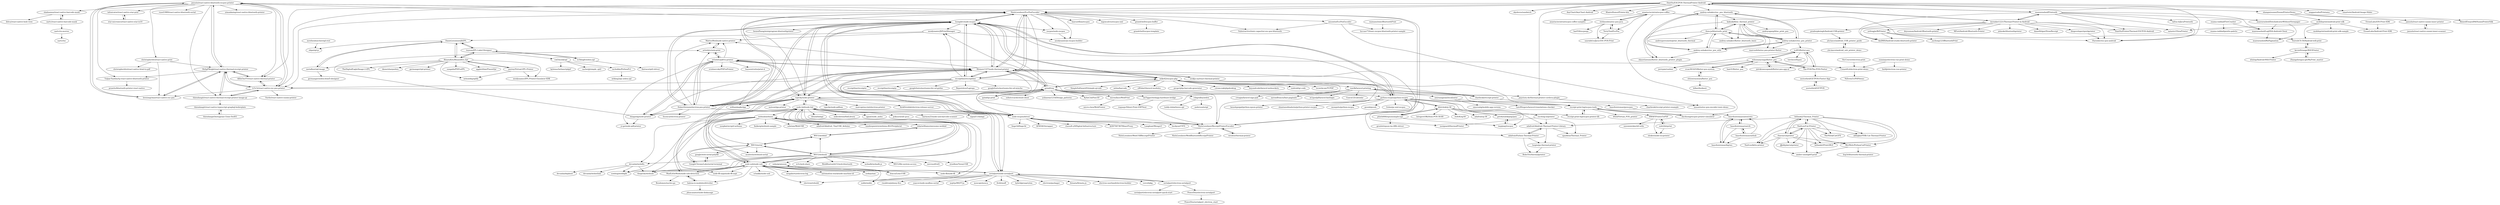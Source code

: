 digraph G {
"januslo/react-native-bluetooth-escpos-printer" -> "HeligPfleigh/react-native-thermal-receipt-printer"
"januslo/react-native-bluetooth-escpos-printer" -> "leesiongchan/react-native-esc-pos"
"januslo/react-native-bluetooth-escpos-printer" -> "tr3v3r/react-native-esc-pos-printer"
"januslo/react-native-bluetooth-escpos-printer" -> "rusel1989/react-native-bluetooth-serial" ["e"=1]
"januslo/react-native-bluetooth-escpos-printer" -> "Tulpar-Yazilim/tp-react-native-bluetooth-printer"
"januslo/react-native-bluetooth-escpos-printer" -> "thiendangit/react-native-thermal-receipt-printer-image-qr"
"januslo/react-native-bluetooth-escpos-printer" -> "yimankaing/react-native-bluetooth-printer"
"januslo/react-native-bluetooth-escpos-printer" -> "christopherdro/react-native-print"
"januslo/react-native-bluetooth-escpos-printer" -> "AllInOneYT/react-native-thermal-printer"
"januslo/react-native-bluetooth-escpos-printer" -> "NielsLeenheer/EscPosEncoder"
"januslo/react-native-bluetooth-escpos-printer" -> "infoxicator/react-native-star-prnt"
"januslo/react-native-bluetooth-escpos-printer" -> "shahnawaz/react-native-barcode-mask"
"kakzaki/blue_thermal_printer" -> "thon-ju/bluetooth_print"
"kakzaki/blue_thermal_printer" -> "andrey-ushakov/esc_pos_printer"
"kakzaki/blue_thermal_printer" -> "marcusfelix/esc-pos-printer-flutter"
"kakzaki/blue_thermal_printer" -> "andrey-ushakov/esc_pos_utils"
"kakzaki/blue_thermal_printer" -> "andriyoganp/blue_print_pos"
"kakzaki/blue_thermal_printer" -> "ekasetiawans/flutter_bluetooth_printer_plugin"
"kakzaki/blue_thermal_printer" -> "andrey-ushakov/flutter_bluetooth_basic"
"mike42/escpos-php" -> "lsongdev/node-escpos"
"mike42/escpos-php" -> "python-escpos/python-escpos"
"mike42/escpos-php" -> "receipt-print-hq/escpos-tools"
"mike42/escpos-php" -> "milon/barcode" ["e"=1]
"mike42/escpos-php" -> "rawilk/laravel-printing"
"mike42/escpos-php" -> "nWidart/laravel-modules" ["e"=1]
"mike42/escpos-php" -> "picqer/php-barcode-generator" ["e"=1]
"mike42/escpos-php" -> "qzind/tray"
"mike42/escpos-php" -> "charlieuki/receipt-printer"
"mike42/escpos-php" -> "cztomczak/phpdesktop" ["e"=1]
"mike42/escpos-php" -> "beyondcode/laravel-websockets" ["e"=1]
"mike42/escpos-php" -> "Klemen1337/node-thermal-printer"
"mike42/escpos-php" -> "endroid/qr-code" ["e"=1]
"mike42/escpos-php" -> "tecnickcom/TCPDF" ["e"=1]
"mike42/escpos-php" -> "SimpleSoftwareIO/simple-qrcode" ["e"=1]
"anastaciocintra/escpos-coffee" -> "anastaciocintra/escpos-coffee-samples"
"anastaciocintra/escpos-coffee" -> "stefanosbou/esc-pos-java"
"anastaciocintra/escpos-coffee" -> "TerryTsai/EscPos"
"anastaciocintra/escpos-coffee" -> "iYaroslav/esc-pos-android"
"anastaciocintra/escpos-coffee" -> "DantSu/ESCPOS-ThermalPrinter-Android"
"anastaciocintra/escpos-coffee" -> "dacduong/escpos-printer-simulator"
"HeligPfleigh/react-native-thermal-receipt-printer" -> "AllInOneYT/react-native-thermal-printer"
"HeligPfleigh/react-native-thermal-receipt-printer" -> "thiendangit/react-native-thermal-receipt-printer-image-qr"
"HeligPfleigh/react-native-thermal-receipt-printer" -> "tr3v3r/react-native-esc-pos-printer"
"HeligPfleigh/react-native-thermal-receipt-printer" -> "leesiongchan/react-native-esc-pos"
"HeligPfleigh/react-native-thermal-receipt-printer" -> "januslo/react-native-bluetooth-escpos-printer"
"HeligPfleigh/react-native-thermal-receipt-printer" -> "Tulpar-Yazilim/tp-react-native-bluetooth-printer"
"node-hid/node-hid" -> "node-usb/node-usb"
"node-hid/node-hid" -> "MadLittleMods/node-usb-detection"
"node-hid/node-hid" -> "harmon25/node-usb-barcode-scanner"
"node-hid/node-hid" -> "signal11/hidapi" ["e"=1]
"node-hid/node-hid" -> "libusb/hidapi" ["e"=1]
"node-hid/node-hid" -> "serialport/node-serialport"
"node-hid/node-hid" -> "tojocky/node-printer"
"node-hid/node-hid" -> "noble/noble" ["e"=1]
"node-hid/node-hid" -> "webusb/arduino"
"node-hid/node-hid" -> "mikeobrien/HidLibrary" ["e"=1]
"node-hid/node-hid" -> "robatwilliams/awesome-webhid"
"node-hid/node-hid" -> "agnat/node_mdns" ["e"=1]
"node-hid/node-hid" -> "pokusew/nfc-pcsc" ["e"=1]
"node-hid/node-hid" -> "node-ffi-napi/node-ffi-napi" ["e"=1]
"node-hid/node-hid" -> "node-ffi/node-ffi" ["e"=1]
"ConardLi/electron-print-demo" -> "NiZerin51/PHPdemo"
"google/web-serial-polyfill" -> "GoogleChromeLabs/serial-terminal"
"NielsLeenheer/EscPosEncoder" -> "NielsLeenheer/ReceiptPrinterEncoder"
"NielsLeenheer/EscPosEncoder" -> "lsongdev/node-escpos"
"NielsLeenheer/EscPosEncoder" -> "haavardlian/escpos"
"NielsLeenheer/EscPosEncoder" -> "Klemen1337/node-thermal-printer"
"NielsLeenheer/EscPosEncoder" -> "tr3v3r/react-native-esc-pos-printer"
"NielsLeenheer/EscPosEncoder" -> "node-escpos/driver"
"NielsLeenheer/EscPosEncoder" -> "grandchef/escpos-buffer"
"NielsLeenheer/EscPosEncoder" -> "neodynamic/js-escpos-builder"
"NielsLeenheer/EscPosEncoder" -> "ansontio/EscPosEncoder"
"NielsLeenheer/EscPosEncoder" -> "januslo/react-native-bluetooth-escpos-printer"
"NielsLeenheer/EscPosEncoder" -> "receiptline/receiptline"
"NielsLeenheer/EscPosEncoder" -> "Hubertformin/electron-pos-printer"
"NielsLeenheer/EscPosEncoder" -> "Substractive/ionic-capacitor-esc-pos-bluetooth"
"NielsLeenheer/EscPosEncoder" -> "escpos/node-escpos"
"NielsLeenheer/EscPosEncoder" -> "ingoncalves/escpos-xml"
"WICG/serial" -> "WICG/webhid"
"WICG/serial" -> "GoogleChromeLabs/serial-terminal"
"WICG/serial" -> "google/web-serial-polyfill"
"WICG/serial" -> "WICG/webusb"
"WICG/serial" -> "monteslu/webusb-serial"
"lemcu/LemcUSB" -> "xobs/grainuum"
"andrey-ushakov/esc_pos_printer" -> "andrey-ushakov/esc_pos_utils"
"andrey-ushakov/esc_pos_printer" -> "andrey-ushakov/esc_pos_bluetooth"
"andrey-ushakov/esc_pos_printer" -> "kakzaki/blue_thermal_printer"
"andrey-ushakov/esc_pos_printer" -> "thon-ju/bluetooth_print"
"andrey-ushakov/esc_pos_printer" -> "marcusfelix/esc-pos-printer-flutter"
"andrey-ushakov/esc_pos_printer" -> "tcd93/flutter-pos"
"neodynamic/JSPrintManager" -> "neodynamic/js-escpos-builder"
"neodynamic/JSPrintManager" -> "DanieLeeuwner/JSZPL"
"neodynamic/JSPrintManager" -> "MatteoMeil/node-native-printer"
"zub2/dotprint" -> "shokre/node-escprinter"
"zub2/dotprint" -> "RWAP/PrinterToPDF"
"w3blogfr/zebra-zpl" -> "teynon/ZPL-Label-Designer"
"w3blogfr/zebra-zpl" -> "fintrace/zpl2-driver"
"robatwilliams/awesome-webhid" -> "WICG/webhid"
"mazenrashed/Printooth" -> "DantSu/ESCPOS-ThermalPrinter-Android"
"mazenrashed/Printooth" -> "imrankst1221/Thermal-Printer-in-Android"
"mazenrashed/Printooth" -> "mazenrashed/LogDNA-Android-Client"
"mazenrashed/Printooth" -> "iYaroslav/esc-pos-android"
"mazenrashed/Printooth" -> "mazenrashed/DotsIndicatorWithoutViewpager"
"mazenrashed/Printooth" -> "lafras-h/JavaPrintooth"
"mazenrashed/Printooth" -> "DantSu/PrinterThermal-ESCPOS-Android"
"mazenrashed/Printooth" -> "AnilMH/Android-studio-bluetooth-printer"
"PowerDos/electron-serialport" -> "PowerDos/serialport_electron_start"
"artiebits/pdf-to-printer" -> "artiebits/unix-print"
"artiebits/pdf-to-printer" -> "thiagoelg/node-printer"
"artiebits/pdf-to-printer" -> "tojocky/node-printer"
"artiebits/pdf-to-printer" -> "MatteoMeil/node-native-printer"
"artiebits/pdf-to-printer" -> "yi-ge/node-pdf-printer"
"artiebits/pdf-to-printer" -> "svishnevsky/PDFtoPrinter" ["e"=1]
"artiebits/pdf-to-printer" -> "Hubertformin/electron-pos-printer"
"artiebits/pdf-to-printer" -> "Klemen1337/node-thermal-printer"
"artiebits/pdf-to-printer" -> "huysentruitw/print-it"
"artiebits/pdf-to-printer" -> "ConardLi/electron-print-demo"
"artiebits/pdf-to-printer" -> "williamkapke/ipp" ["e"=1]
"shahnawaz/react-native-barcode-mask" -> "nartc/react-native-barcode-mask"
"shahnawaz/react-native-barcode-mask" -> "ibitcy/react-native-hole-view" ["e"=1]
"imTigger/webapp-hardware-bridge" -> "roquegv/Silent-Print-ERPNext"
"mazenrashed/LogDNA-Android-Client" -> "mazenrashed/RxPagination"
"razmans/ionicBluetoothPrint" -> "luccasr73/ionic-escpos-bluetooth-printer-sample"
"WICG/webhid" -> "robatwilliams/awesome-webhid"
"WICG/webhid" -> "WICG/serial"
"OceanLabs/iOS-Print-SDK" -> "OceanLabs/Android-Print-SDK"
"infoxicator/react-native-star-prnt" -> "star-micronics/react-native-star-io10"
"leesiongchan/react-native-esc-pos" -> "HeligPfleigh/react-native-thermal-receipt-printer"
"leesiongchan/react-native-esc-pos" -> "januslo/react-native-bluetooth-escpos-printer"
"charlieuki/receipt-printer" -> "charlieuki/receipt-printer-example"
"charlieuki/receipt-printer" -> "rawilk/laravel-printing"
"DanieLeeuwner/JSZPL" -> "metafloor/zpl-image"
"DanieLeeuwner/JSZPL" -> "ebpa/zpl-js"
"DanieLeeuwner/JSZPL" -> "teynon/ZPL-Label-Designer"
"DanieLeeuwner/JSZPL" -> "BinaryKits/BinaryKits.Zpl"
"ansontio/EscPosEncoder" -> "ansontio/esc-pos-encoder-ionic-demo"
"ansontio/EscPosEncoder" -> "Substractive/ionic-capacitor-esc-pos-bluetooth"
"ansontio/EscPosEncoder" -> "luccasr73/ionic-escpos-bluetooth-printer-sample"
"nartc/rn-movies" -> "nartc/tnc"
"MatteoMeil/node-native-printer" -> "artiebits/unix-print"
"pradeepksingh/Android-USB-printer" -> "ylx-lance/android_USB_printer_guide"
"NicCraver/electron-print" -> "ConardLi/electron-print-demo"
"receiptline/receiptline" -> "receiptline/receiptio"
"receiptline/receiptline" -> "NielsLeenheer/ReceiptPrinterEncoder"
"receiptline/receiptline" -> "Klemen1337/node-thermal-printer"
"receiptline/receiptline" -> "node-escpos/driver"
"receiptline/receiptline" -> "NielsLeenheer/EscPosEncoder"
"receiptline/receiptline" -> "tr3v3r/react-native-esc-pos-printer"
"receiptline/receiptline" -> "receiptline/receiptjs"
"receiptline/receiptline" -> "lsongdev/node-escpos"
"receiptline/receiptline" -> "googlefonts/morisawa-biz-ud-gothic" ["e"=1]
"receiptline/receiptline" -> "Reputeless/Laptops" ["e"=1]
"receiptline/receiptline" -> "googlefonts/morisawa-biz-ud-mincho" ["e"=1]
"receiptline/receiptline" -> "neodynamic/JSPrintManager"
"qzind/qz-print" -> "qzind/tray"
"Hubertformin/electron-pos-printer" -> "Klemen1337/node-thermal-printer"
"Hubertformin/electron-pos-printer" -> "fssonca/electron-printer"
"Hubertformin/electron-pos-printer" -> "lsongdev/node-escpos"
"Hubertformin/electron-pos-printer" -> "artiebits/pdf-to-printer"
"Hubertformin/electron-pos-printer" -> "MatteoMeil/node-native-printer"
"Hubertformin/electron-pos-printer" -> "tojocky/node-printer"
"Hubertformin/electron-pos-printer" -> "node-escpos/driver"
"Hubertformin/electron-pos-printer" -> "thiagoelg/node-printer"
"Hubertformin/electron-pos-printer" -> "artiebits/unix-print"
"Hubertformin/electron-pos-printer" -> "NielsLeenheer/EscPosEncoder"
"andrey-ushakov/esc_pos_utils" -> "andrey-ushakov/esc_pos_printer"
"andrey-ushakov/esc_pos_utils" -> "andrey-ushakov/esc_pos_bluetooth"
"andrey-ushakov/esc_pos_utils" -> "thon-ju/bluetooth_print"
"andrey-ushakov/esc_pos_utils" -> "ekasetiawans/flutter_bluetooth_printer_plugin"
"DantSu/ESCPOS-ThermalPrinter-Android" -> "mazenrashed/Printooth"
"DantSu/ESCPOS-ThermalPrinter-Android" -> "anastaciocintra/escpos-coffee"
"DantSu/ESCPOS-ThermalPrinter-Android" -> "imrankst1221/Thermal-Printer-in-Android"
"DantSu/ESCPOS-ThermalPrinter-Android" -> "iYaroslav/esc-pos-android"
"DantSu/ESCPOS-ThermalPrinter-Android" -> "AllInOneYT/react-native-thermal-printer"
"DantSu/ESCPOS-ThermalPrinter-Android" -> "paystory-de/thermal-printer-cordova-plugin"
"DantSu/ESCPOS-ThermalPrinter-Android" -> "anggastudio/Printama" ["e"=1]
"DantSu/ESCPOS-ThermalPrinter-Android" -> "shangmisunmi/SunmiPrinterDemo"
"DantSu/ESCPOS-ThermalPrinter-Android" -> "andrey-ushakov/esc_pos_bluetooth"
"DantSu/ESCPOS-ThermalPrinter-Android" -> "tr3v3r/react-native-esc-pos-printer"
"DantSu/ESCPOS-ThermalPrinter-Android" -> "NielsLeenheer/EscPosEncoder"
"DantSu/ESCPOS-ThermalPrinter-Android" -> "smarteist/Android-Image-Slider" ["e"=1]
"DantSu/ESCPOS-ThermalPrinter-Android" -> "skydoves/sandwich" ["e"=1]
"DantSu/ESCPOS-ThermalPrinter-Android" -> "AnyChart/AnyChart-Android" ["e"=1]
"DantSu/ESCPOS-ThermalPrinter-Android" -> "KhairoHumsi/Printer-ktx"
"thiagoelg/node-printer" -> "artiebits/unix-print"
"thiagoelg/node-printer" -> "artiebits/pdf-to-printer"
"thiagoelg/node-printer" -> "yi-ge/node-pdf-printer"
"bitbank2/Thermal_Printer" -> "NaitLee/Cat-Printer"
"bitbank2/Thermal_Printer" -> "bitbank2/Print2BLE"
"bitbank2/Thermal_Printer" -> "TheNitek/CatGFX"
"bitbank2/Thermal_Printer" -> "rbaron/catprinter"
"bitbank2/Thermal_Printer" -> "WerWolv/PythonCatPrinter"
"bitbank2/Thermal_Printer" -> "abhigkar/YHK-Cat-Thermal-Printer"
"bitbank2/Thermal_Printer" -> "NaitLee/kitty-printer"
"bitbank2/Thermal_Printer" -> "adafruit/Adafruit-Thermal-Printer-Library"
"klirichek/zj-58" -> "plinth666/epsonsimplecups"
"klirichek/zj-58" -> "adafruit/zj-58"
"klirichek/zj-58" -> "IntegersOfK/Hoin-POS-58-80"
"klirichek/zj-58" -> "python-escpos/python-escpos"
"klirichek/zj-58" -> "exciting-io/printer"
"klirichek/zj-58" -> "Zn4rK/xp58"
"klirichek/zj-58" -> "adafruit/Adafruit-Thermal-Printer-Library"
"klirichek/zj-58" -> "petrkutalek/png2pos"
"cod3monk/zpl" -> "kylemacfarlane/zplgrf"
"cod3monk/zpl" -> "mchobby/PythonPcl"
"cod3monk/zpl" -> "sacherjj/simple_zpl2"
"nartc/react-native-barcode-mask" -> "shahnawaz/react-native-barcode-mask"
"nartc/react-native-barcode-mask" -> "nartc/rn-movies"
"adafruit/Adafruit-Thermal-Printer-Library" -> "adafruit/Python-Thermal-Printer"
"adafruit/Adafruit-Thermal-Printer-Library" -> "luopio/py-thermal-printer"
"adafruit/Adafruit-Thermal-Printer-Library" -> "sparkfun/Thermal_Printer"
"andrey-ushakov/esc_pos_bluetooth" -> "andrey-ushakov/esc_pos_printer"
"andrey-ushakov/esc_pos_bluetooth" -> "andrey-ushakov/esc_pos_utils"
"andrey-ushakov/esc_pos_bluetooth" -> "thon-ju/bluetooth_print"
"andrey-ushakov/esc_pos_bluetooth" -> "kakzaki/blue_thermal_printer"
"rawilk/laravel-printing" -> "creagia/laravel-sign-pad" ["e"=1]
"rawilk/laravel-printing" -> "charlieuki/receipt-printer"
"rawilk/laravel-printing" -> "aarondfrancis/fast-paginate" ["e"=1]
"rawilk/laravel-printing" -> "amiranagram/localizator"
"rawilk/laravel-printing" -> "m1guelpf/laravel-fastlogin" ["e"=1]
"rawilk/laravel-printing" -> "GuavaCZ/calendar" ["e"=1]
"metafloor/zpl-image" -> "germanger/zebra-html5-designer"
"metafloor/zpl-image" -> "DanieLeeuwner/JSZPL"
"mrothenbuecher/zpl-rest" -> "ebpa/zpl-js"
"GoogleChromeLabs/serial-terminal" -> "google/web-serial-polyfill"
"GoogleChromeLabs/serial-terminal" -> "WICG/serial"
"thon-ju/bluetooth_print" -> "kakzaki/blue_thermal_printer"
"thon-ju/bluetooth_print" -> "andrey-ushakov/esc_pos_bluetooth"
"thon-ju/bluetooth_print" -> "andrey-ushakov/esc_pos_utils"
"thon-ju/bluetooth_print" -> "ekasetiawans/flutter_bluetooth_printer_plugin"
"thon-ju/bluetooth_print" -> "andrey-ushakov/flutter_bluetooth_basic"
"thon-ju/bluetooth_print" -> "andrey-ushakov/esc_pos_printer"
"thon-ju/bluetooth_print" -> "andresperezmelo/print_bluetooth_thermal"
"sunniejs/electron-vue-print-demo" -> "Imfdj/electron-vue-printer"
"sunniejs/electron-vue-print-demo" -> "ConardLi/electron-print-demo"
"petrkutalek/png2pos" -> "twg/png2escpos"
"mazenrashed/DotsIndicatorWithoutViewpager" -> "mazenrashed/LogDNA-Android-Client"
"mazenrashed/DotsIndicatorWithoutViewpager" -> "mazenrashed/RxPagination"
"grandchef/escpos-buffer" -> "grandchef/escpos-template"
"twg/png2escpos" -> "petrkutalek/png2pos"
"thiendangit/Instagram-Clone-Swift5" -> "thiendangit/react-native-typescript-graphql-boilerplate"
"Zhangzhenguo-git/MyPrint_master" -> "kevinStrange/WiFiPrinter"
"WICG/webusb" -> "webusb/arduino"
"WICG/webusb" -> "WICG/serial"
"WICG/webusb" -> "thegecko/webusb"
"WICG/webusb" -> "devanlai/webdfu"
"WICG/webusb" -> "WebBluetoothCG/web-bluetooth" ["e"=1]
"WICG/webusb" -> "WICG/webhid"
"WICG/webusb" -> "sowbug/weblight"
"WICG/webusb" -> "webadb/webadb.js" ["e"=1]
"WICG/webusb" -> "node-usb/node-usb"
"WICG/webusb" -> "WICG/file-system-access" ["e"=1]
"WICG/webusb" -> "xobs/grainuum"
"WICG/webusb" -> "microsoft/uf2" ["e"=1]
"WICG/webusb" -> "xtoolbox/TeenyUSB" ["e"=1]
"WICG/webusb" -> "w3c/web-share" ["e"=1]
"WICG/webusb" -> "node-hid/node-hid"
"Klemen1337/node-thermal-printer" -> "lsongdev/node-escpos"
"Klemen1337/node-thermal-printer" -> "Hubertformin/electron-pos-printer"
"Klemen1337/node-thermal-printer" -> "tojocky/node-printer"
"Klemen1337/node-thermal-printer" -> "thiagoelg/node-printer"
"Klemen1337/node-thermal-printer" -> "NielsLeenheer/EscPosEncoder"
"Klemen1337/node-thermal-printer" -> "node-escpos/driver"
"Klemen1337/node-thermal-printer" -> "receiptline/receiptline"
"Klemen1337/node-thermal-printer" -> "artiebits/pdf-to-printer"
"Klemen1337/node-thermal-printer" -> "NielsLeenheer/ReceiptPrinterEncoder"
"Klemen1337/node-thermal-printer" -> "seokju-na/react-thermal-printer"
"Klemen1337/node-thermal-printer" -> "mike42/escpos-php"
"Klemen1337/node-thermal-printer" -> "MatteoMeil/node-native-printer"
"Klemen1337/node-thermal-printer" -> "williamkapke/ipp" ["e"=1]
"Klemen1337/node-thermal-printer" -> "qzind/tray"
"Klemen1337/node-thermal-printer" -> "xseignard/thermalPrinter"
"evan361425/flutter-pos-system" -> "wilsonanyonga/flutter_pos"
"evan361425/flutter-pos-system" -> "elrizwiraswara/flutter_pos"
"AllInOneYT/react-native-thermal-printer" -> "HeligPfleigh/react-native-thermal-receipt-printer"
"AllInOneYT/react-native-thermal-printer" -> "tr3v3r/react-native-esc-pos-printer"
"rbaron/catprinter" -> "NaitLee/Cat-Printer"
"rbaron/catprinter" -> "bitbank2/Thermal_Printer"
"rbaron/catprinter" -> "JJJollyjim/catprinter"
"rbaron/catprinter" -> "WerWolv/PythonCatPrinter"
"rbaron/catprinter" -> "bitbank2/Print2BLE"
"rbaron/catprinter" -> "amber-sixel/gb01print"
"rbaron/catprinter" -> "NaitLee/kitty-printer"
"tr3v3r/react-native-esc-pos-printer" -> "HeligPfleigh/react-native-thermal-receipt-printer"
"tr3v3r/react-native-esc-pos-printer" -> "thiendangit/react-native-thermal-receipt-printer-image-qr"
"tr3v3r/react-native-esc-pos-printer" -> "januslo/react-native-bluetooth-escpos-printer"
"tr3v3r/react-native-esc-pos-printer" -> "AllInOneYT/react-native-thermal-printer"
"tr3v3r/react-native-esc-pos-printer" -> "leesiongchan/react-native-esc-pos"
"tr3v3r/react-native-esc-pos-printer" -> "paystory-de/thermal-printer-cordova-plugin"
"tr3v3r/react-native-esc-pos-printer" -> "Surile/react-native-sunmi-printer"
"tcd93/flutter-pos" -> "wilsonanyonga/flutter_pos"
"tcd93/flutter-pos" -> "The-POS/The-POS-Flutter"
"tcd93/flutter-pos" -> "julvikramsupandi/flutter-pos-app-ui"
"tcd93/flutter-pos" -> "jerrypm/cashier"
"tcd93/flutter-pos" -> "torchice/Dypos"
"python-escpos/python-escpos" -> "receipt-print-hq/escpos-printer-db"
"python-escpos/python-escpos" -> "mike42/escpos-php"
"python-escpos/python-escpos" -> "lsongdev/node-escpos"
"python-escpos/python-escpos" -> "klirichek/zj-58"
"python-escpos/python-escpos" -> "receipt-print-hq/escpos-tools"
"python-escpos/python-escpos" -> "benoitguigal/python-epson-printer"
"python-escpos/python-escpos" -> "base4sistemas/pyescpos"
"python-escpos/python-escpos" -> "shantanubhadoria/python-printer-escpos"
"python-escpos/python-escpos" -> "plinth666/epsonsimplecups"
"python-escpos/python-escpos" -> "mosquito/python-escpos"
"python-escpos/python-escpos" -> "adafruit/Python-Thermal-Printer"
"python-escpos/python-escpos" -> "Klemen1337/node-thermal-printer"
"python-escpos/python-escpos" -> "twg/png2escpos"
"python-escpos/python-escpos" -> "pyusb/pyusb" ["e"=1]
"python-escpos/python-escpos" -> "fvdsn/py-xml-escpos"
"exciting-io/printer" -> "sparkfun/Thermal_Printer"
"exciting-io/printer" -> "adafruit/Adafruit-Thermal-Printer-Library"
"exciting-io/printer" -> "xseignard/thermalPrinter"
"star-micronics/react-native-star-io10" -> "infoxicator/react-native-star-prnt"
"porrey/Virtual-ZPL-Printer" -> "BinaryKits/BinaryKits.Zpl"
"porrey/Virtual-ZPL-Printer" -> "nelsontkq/zplify"
"porrey/Virtual-ZPL-Printer" -> "neodynamic/ZPL-Printer-Emulator-SDK"
"yefengjie/BtPrinter" -> "AnilMH/Android-studio-bluetooth-printer"
"yefengjie/BtPrinter" -> "yuchong123/BluetoothPrint"
"yefengjie/BtPrinter" -> "SureshCS-50/Android-wifi-print"
"robgridley/zebra" -> "andersonls/zpl"
"robgridley/zebra" -> "teddy-dubal/weez-zpl"
"micwallace/WebPrint" -> "micro-chen/WebPrinter"
"thiendangit/react-native-typescript-graphql-boilerplate" -> "thiendangit/Instagram-Clone-Swift5"
"plinth666/epsonsimplecups" -> "groolot/epson-tm-t88v-driver"
"plinth666/epsonsimplecups" -> "klirichek/zj-58"
"plinth666/epsonsimplecups" -> "twg/png2escpos"
"Tulpar-Yazilim/tp-react-native-bluetooth-printer" -> "prawito/bluetooth-printer-react-native"
"NielsLeenheer/ReceiptPrinterEncoder" -> "NielsLeenheer/EscPosEncoder"
"NielsLeenheer/ReceiptPrinterEncoder" -> "NielsLeenheer/WebUSBReceiptPrinter"
"NielsLeenheer/ReceiptPrinterEncoder" -> "NielsLeenheer/WebBluetoothReceiptPrinter"
"NielsLeenheer/ReceiptPrinterEncoder" -> "wesbos/thermal-printer"
"NielsLeenheer/ReceiptPrinterEncoder" -> "node-escpos/driver"
"amiranagram/localizator" -> "omersalaj/mobile-app-version" ["e"=1]
"amiranagram/localizator" -> "LarsWiegers/laravel-translations-checker" ["e"=1]
"base4sistemas/pyescpos" -> "base4sistemas/satextrato"
"balena-io-modules/drivelist" -> "MadLittleMods/node-usb-detection"
"balena-io-modules/drivelist" -> "jduncanator/node-diskusage"
"mchobby/PythonPcl" -> "mtking2/py-zebra-zpl"
"SureshCS-50/Android-wifi-print" -> "kevinStrange/WiFiPrinter"
"base4sistemas/satcfe" -> "base4sistemas/satextrato"
"base4sistemas/satcfe" -> "base4sistemas/sathub"
"base4sistemas/satcfe" -> "base4sistemas/ibptws"
"paystory-de/thermal-printer-cordova-plugin" -> "ansontio/esc-pos-encoder-ionic-demo"
"WerWolv/PythonCatPrinter" -> "amber-sixel/gb01print"
"WerWolv/PythonCatPrinter" -> "lisp3r/bluetooth-thermal-printer"
"base4sistemas/satextrato" -> "base4sistemas/ibptws"
"base4sistemas/satextrato" -> "base4sistemas/satcfe"
"base4sistemas/sathub" -> "base4sistemas/satextrato"
"base4sistemas/sathub" -> "base4sistemas/satcfe"
"base4sistemas/sathub" -> "base4sistemas/ibptws"
"teynon/ZPL-Label-Designer" -> "DanieLeeuwner/JSZPL"
"teynon/ZPL-Label-Designer" -> "w3blogfr/zebra-zpl"
"teynon/ZPL-Label-Designer" -> "BinaryKits/BinaryKits.Zpl"
"teynon/ZPL-Label-Designer" -> "cod3monk/zpl"
"tojocky/node-printer" -> "lsongdev/node-escpos"
"tojocky/node-printer" -> "Klemen1337/node-thermal-printer"
"tojocky/node-printer" -> "artiebits/pdf-to-printer"
"tojocky/node-printer" -> "watson/ipp-printer" ["e"=1]
"tojocky/node-printer" -> "williamkapke/ipp" ["e"=1]
"tojocky/node-printer" -> "thiagoelg/node-printer"
"tojocky/node-printer" -> "Hubertformin/electron-pos-printer"
"tojocky/node-printer" -> "tojocky/node-pdfium"
"tojocky/node-printer" -> "qzind/tray"
"tojocky/node-printer" -> "node-hid/node-hid"
"tojocky/node-printer" -> "marcopiraccini/electron-printer"
"tojocky/node-printer" -> "serialport/node-serialport"
"tojocky/node-printer" -> "node-usb/node-usb"
"tojocky/node-printer" -> "ArekSredzki/electron-release-server" ["e"=1]
"tojocky/node-printer" -> "NielsLeenheer/EscPosEncoder"
"lsongdev/node-escpos" -> "Klemen1337/node-thermal-printer"
"lsongdev/node-escpos" -> "tojocky/node-printer"
"lsongdev/node-escpos" -> "NielsLeenheer/EscPosEncoder"
"lsongdev/node-escpos" -> "Hubertformin/electron-pos-printer"
"lsongdev/node-escpos" -> "node-escpos/driver"
"lsongdev/node-escpos" -> "mike42/escpos-php"
"lsongdev/node-escpos" -> "python-escpos/python-escpos"
"lsongdev/node-escpos" -> "benioZhang/miniprogram-bluetoothprinter" ["e"=1]
"lsongdev/node-escpos" -> "node-usb/node-usb"
"lsongdev/node-escpos" -> "NielsLeenheer/ReceiptPrinterEncoder"
"lsongdev/node-escpos" -> "escpos/node-escpos"
"lsongdev/node-escpos" -> "januslo/react-native-bluetooth-escpos-printer"
"lsongdev/node-escpos" -> "receiptline/receiptline"
"lsongdev/node-escpos" -> "serialport/node-serialport"
"lsongdev/node-escpos" -> "neodynamic/JSPrintManager"
"thiendangit/react-native-thermal-receipt-printer-image-qr" -> "thiendangit/react-native-typescript-graphql-boilerplate"
"thiendangit/react-native-thermal-receipt-printer-image-qr" -> "HeligPfleigh/react-native-thermal-receipt-printer"
"thiendangit/react-native-thermal-receipt-printer-image-qr" -> "tr3v3r/react-native-esc-pos-printer"
"NaitLee/Cat-Printer" -> "rbaron/catprinter"
"NaitLee/Cat-Printer" -> "bitbank2/Thermal_Printer"
"NaitLee/Cat-Printer" -> "NaitLee/kitty-printer"
"NaitLee/Cat-Printer" -> "bitbank2/Print2BLE"
"NaitLee/Cat-Printer" -> "JJJollyjim/catprinter"
"NaitLee/Cat-Printer" -> "WerWolv/PythonCatPrinter"
"NaitLee/Cat-Printer" -> "abhigkar/YHK-Cat-Thermal-Printer"
"NaitLee/Cat-Printer" -> "TheNitek/CatGFX"
"NaitLee/Cat-Printer" -> "amber-sixel/gb01print"
"The-POS/The-POS-Flutter" -> "wilsonanyonga/flutter_pos"
"The-POS/The-POS-Flutter" -> "tcd93/flutter-pos"
"The-POS/The-POS-Flutter" -> "nestorbird/GETPOS-Flutter-App"
"christopherdro/react-native-print" -> "christopherdro/react-native-html-to-pdf" ["e"=1]
"christopherdro/react-native-print" -> "HeligPfleigh/react-native-thermal-receipt-printer"
"christopherdro/react-native-print" -> "leesiongchan/react-native-esc-pos"
"node-usb/node-usb" -> "MadLittleMods/node-usb-detection"
"node-usb/node-usb" -> "node-hid/node-hid"
"node-usb/node-usb" -> "serialport/node-serialport"
"node-usb/node-usb" -> "balena-io-modules/drivelist"
"node-usb/node-usb" -> "lsongdev/node-escpos"
"node-usb/node-usb" -> "noble/noble" ["e"=1]
"node-usb/node-usb" -> "thegecko/webusb"
"node-usb/node-usb" -> "schakko/node-usb"
"node-usb/node-usb" -> "tojocky/node-printer"
"node-usb/node-usb" -> "node-ffi-napi/node-ffi-napi" ["e"=1]
"node-usb/node-usb" -> "megahertz/electron-log" ["e"=1]
"node-usb/node-usb" -> "automation-stack/node-machine-id" ["e"=1]
"node-usb/node-usb" -> "electron/rebuild" ["e"=1]
"node-usb/node-usb" -> "node-ffi/node-ffi" ["e"=1]
"node-usb/node-usb" -> "nodejs/nan" ["e"=1]
"artiebits/unix-print" -> "artiebits/pdf-to-printer"
"artiebits/unix-print" -> "MatteoMeil/node-native-printer"
"base4sistemas/ibptws" -> "base4sistemas/satextrato"
"wilsonanyonga/flutter_pos" -> "The-POS/The-POS-Flutter"
"wilsonanyonga/flutter_pos" -> "tcd93/flutter-pos"
"wilsonanyonga/flutter_pos" -> "julvikramsupandi/flutter-pos-app-ui"
"wilsonanyonga/flutter_pos" -> "evan361425/flutter-pos-system"
"wilsonanyonga/flutter_pos" -> "bazl-E/flutter_pos"
"wilsonanyonga/flutter_pos" -> "jerrypm/cashier"
"TerryTsai/EscPos" -> "saurabh1e/Java-ESC-POS-Print"
"TerryTsai/EscPos" -> "stefanosbou/esc-pos-java"
"luopio/py-thermal-printer" -> "BoboTiG/thermalprinter"
"node-escpos/driver" -> "lsongdev/node-escpos"
"node-escpos/driver" -> "Langboat/Mengzi3" ["e"=1]
"node-escpos/driver" -> "NielsLeenheer/ReceiptPrinterEncoder"
"node-escpos/driver" -> "buckyos/CYFS" ["e"=1]
"node-escpos/driver" -> "Klemen1337/node-thermal-printer"
"node-escpos/driver" -> "lingo3d/lingo3d" ["e"=1]
"node-escpos/driver" -> "AFKDAO/wrapper" ["e"=1]
"node-escpos/driver" -> "risesoft-y9/Digital-Infrastructure" ["e"=1]
"node-escpos/driver" -> "kt007007/KTMinerProxy" ["e"=1]
"osama-raddad/FireCrasher" -> "mazenrashed/LogDNA-Android-Client"
"osama-raddad/FireCrasher" -> "osama-raddad/gentle-palette"
"webusb/arduino" -> "WICG/webusb"
"webusb/arduino" -> "sowbug/weblight"
"webusb/arduino" -> "thegecko/webusb"
"webusb/arduino" -> "adafruit/Adafruit_TinyUSB_Arduino" ["e"=1]
"webusb/arduino" -> "devanlai/webdfu"
"webusb/arduino" -> "monteslu/webusb-serial"
"webusb/arduino" -> "sandeepmistry/arduino-BLEPeripheral" ["e"=1]
"webusb/arduino" -> "noopkat/avrgirl-arduino" ["e"=1]
"webusb/arduino" -> "WICG/serial"
"webusb/arduino" -> "finikorg/webusb-sample"
"webusb/arduino" -> "edwinm/WebUSB"
"webusb/arduino" -> "robatwilliams/awesome-webhid"
"qzind/tray" -> "qzind/qz-print"
"qzind/tray" -> "micwallace/WebPrint"
"qzind/tray" -> "tojocky/node-printer"
"qzind/tray" -> "mike42/escpos-php"
"qzind/tray" -> "neodynamic/JSPrintManager"
"qzind/tray" -> "lsongdev/node-escpos"
"qzind/tray" -> "Klemen1337/node-thermal-printer"
"qzind/tray" -> "robgridley/zebra"
"qzind/tray" -> "sohutv/cachecloud-client" ["e"=1]
"qzind/tray" -> "receipt-print-hq/escpos-tools"
"qzind/tray" -> "yuhaoran1214/Design_patterns" ["e"=1]
"qzind/tray" -> "KylinC/mPose3D" ["e"=1]
"qzind/tray" -> "python-escpos/python-escpos"
"qzind/tray" -> "Hubertformin/electron-pos-printer"
"qzind/tray" -> "imTigger/webapp-hardware-bridge"
"seokju-na/react-thermal-printer" -> "NielsLeenheer/ReceiptPrinterEncoder"
"seokju-na/react-thermal-printer" -> "Klemen1337/node-thermal-printer"
"mobileprint/android-print-sdk" -> "mobileprint/android-print-sdk-sample"
"mobileprint/android-print-sdk" -> "OceanLabs/Android-Print-SDK"
"mobileprint/android-print-sdk" -> "SureshCS-50/Android-wifi-print"
"mobileprint/android-print-sdk" -> "natario1/ViewPrinter"
"julvikramsupandi/flutter-pos-app-ui" -> "wilsonanyonga/flutter_pos"
"devanlai/webdfu" -> "devanlai/dapboot" ["e"=1]
"devanlai/webdfu" -> "sowbug/weblight"
"devanlai/webdfu" -> "devanlai/webstlink"
"devanlai/webdfu" -> "thegecko/webusb"
"receipt-print-hq/escpos-printer-db" -> "receipt-print-hq/escpos-tools"
"stefanosbou/esc-pos-java" -> "TerryTsai/EscPos"
"stefanosbou/esc-pos-java" -> "saurabh1e/Java-ESC-POS-Print"
"stefanosbou/esc-pos-java" -> "anastaciocintra/escpos-coffee"
"stefanosbou/esc-pos-java" -> "harf18/escpospi"
"nestorbird/GETPOS" -> "nestorbird/GETPOS-Flutter-App"
"nestorbird/GETPOS-Flutter-App" -> "nestorbird/GETPOS"
"xobs/grainuum" -> "lemcu/LemcUSB"
"serialport/electron-serialport" -> "PowerDos/electron-serialport"
"serialport/electron-serialport" -> "serialport/node-serialport"
"serialport/electron-serialport" -> "serialport/electron-serialport-quick-start"
"adafruit/Python-Thermal-Printer" -> "adafruit/Adafruit-Thermal-Printer-Library"
"adafruit/Python-Thermal-Printer" -> "luopio/py-thermal-printer"
"adafruit/Python-Thermal-Printer" -> "BoboTiG/thermalprinter"
"escpos/node-escpos" -> "neodynamic/js-escpos-builder"
"diegoveloper/quickprinter" -> "iYaroslav/esc-pos-android"
"BinaryKits/BinaryKits.Zpl" -> "porrey/Virtual-ZPL-Printer"
"BinaryKits/BinaryKits.Zpl" -> "TheDigitalEagle/Image-2-ZPL"
"BinaryKits/BinaryKits.Zpl" -> "rkone/sharpzebra"
"BinaryKits/BinaryKits.Zpl" -> "DanieLeeuwner/JSZPL"
"BinaryKits/BinaryKits.Zpl" -> "neodynamic/ZPL-Printer-Emulator-SDK"
"BinaryKits/BinaryKits.Zpl" -> "teynon/ZPL-Label-Designer"
"BinaryKits/BinaryKits.Zpl" -> "germanger/zpl-printer"
"BinaryKits/BinaryKits.Zpl" -> "sungaila/PDFtoZPL"
"BinaryKits/BinaryKits.Zpl" -> "agglerithm/FluentZpl"
"BinaryKits/BinaryKits.Zpl" -> "metafloor/zpl-image"
"BinaryKits/BinaryKits.Zpl" -> "nelsontkq/zplify"
"serialport/node-serialport" -> "node-usb/node-usb"
"serialport/node-serialport" -> "rwaldron/johnny-five" ["e"=1]
"serialport/node-serialport" -> "serialport/electron-serialport"
"serialport/node-serialport" -> "noble/noble" ["e"=1]
"serialport/node-serialport" -> "yaacov/node-modbus-serial" ["e"=1]
"serialport/node-serialport" -> "mqttjs/MQTT.js" ["e"=1]
"serialport/node-serialport" -> "moscajs/mosca" ["e"=1]
"serialport/node-serialport" -> "fivdi/onoff" ["e"=1]
"serialport/node-serialport" -> "hybridgroup/cylon" ["e"=1]
"serialport/node-serialport" -> "node-hid/node-hid"
"serialport/node-serialport" -> "electron/packager" ["e"=1]
"serialport/node-serialport" -> "firmata/firmata.js" ["e"=1]
"serialport/node-serialport" -> "electron-userland/electron-builder" ["e"=1]
"serialport/node-serialport" -> "electron/rebuild" ["e"=1]
"serialport/node-serialport" -> "vercel/pkg" ["e"=1]
"elrizwiraswara/flutter_pos" -> "hifiaz/duekasir"
"elrizwiraswara/flutter_pos" -> "evan361425/flutter-pos-system"
"imrankst1221/Thermal-Printer-in-Android" -> "mazenrashed/Printooth"
"imrankst1221/Thermal-Printer-in-Android" -> "AnilMH/Android-studio-bluetooth-printer"
"imrankst1221/Thermal-Printer-in-Android" -> "iYaroslav/esc-pos-android"
"imrankst1221/Thermal-Printer-in-Android" -> "deysuman/Android-Bluetooth-printer"
"imrankst1221/Thermal-Printer-in-Android" -> "MFori/Android-Bluetooth-Printer"
"imrankst1221/Thermal-Printer-in-Android" -> "natario1/ViewPrinter"
"imrankst1221/Thermal-Printer-in-Android" -> "diegoveloper/quickprinter"
"imrankst1221/Thermal-Printer-in-Android" -> "DantSu/ESCPOS-ThermalPrinter-Android"
"imrankst1221/Thermal-Printer-in-Android" -> "yefengjie/BtPrinter"
"imrankst1221/Thermal-Printer-in-Android" -> "johnoke/bluetoothprinter"
"imrankst1221/Thermal-Printer-in-Android" -> "DantSu/PrinterThermal-ESCPOS-Android"
"imrankst1221/Thermal-Printer-in-Android" -> "danielfelgar/DrawReceipt"
"imrankst1221/Thermal-Printer-in-Android" -> "pradeepksingh/Android-USB-printer"
"kevinStrange/WiFiPrinter" -> "Zhangzhenguo-git/MyPrint_master"
"kevinStrange/WiFiPrinter" -> "SureshCS-50/Android-wifi-print"
"kevinStrange/WiFiPrinter" -> "wbzlop/Android-Wifi-Printer"
"wesbos/thermal-printer" -> "NielsLeenheer/ReceiptPrinterEncoder"
"RWAP/PrinterToPDF" -> "zub2/dotprint"
"RWAP/PrinterToPDF" -> "nzeemin/ukncbtl-utils"
"RWAP/PrinterToPDF" -> "shokre/node-escprinter"
"receipt-print-hq/escpos-tools" -> "receipt-print-hq/escpos-printer-db"
"receipt-print-hq/escpos-tools" -> "dacduong/escpos-printer-simulator"
"receipt-print-hq/escpos-tools" -> "RWAP/PrinterToPDF"
"receipt-print-hq/escpos-tools" -> "402d/Virtual_POS_printer"
"dacduong/escpos-printer-simulator" -> "receipt-print-hq/escpos-tools"
"ylx-lance/android_USB_printer_guide" -> "ylx-lance/android_usb_printer_demo"
"januslo/react-native-sunmi-inner-printer" -> "januslo/react-native-sunmi-inner-scanner"
"ylx-lance/android_usb_printer_demo" -> "ylx-lance/android_USB_printer_guide"
"januslo/react-native-sunmi-inner-scanner" -> "januslo/react-native-sunmi-inner-printer"
"shangmisunmi/SunmiPrinterDemo" -> "AhmedElsayed94/SunmiPrinterSdk"
"shangmisunmi/SunmiPrinterDemo" -> "mobileprint/android-print-sdk"
"shangmisunmi/SunmiPrinterDemo" -> "januslo/react-native-sunmi-inner-printer"
"MadLittleMods/node-usb-detection" -> "node-usb/node-usb"
"MadLittleMods/node-usb-detection" -> "node-hid/node-hid"
"MadLittleMods/node-usb-detection" -> "balena-io-modules/drivelist"
"MadLittleMods/node-usb-detection" -> "Bendomey/nucleo-go"
"januslo/react-native-bluetooth-escpos-printer" ["l"="-15.977,-45.285"]
"HeligPfleigh/react-native-thermal-receipt-printer" ["l"="-15.95,-45.296"]
"leesiongchan/react-native-esc-pos" ["l"="-15.97,-45.299"]
"tr3v3r/react-native-esc-pos-printer" ["l"="-15.94,-45.279"]
"rusel1989/react-native-bluetooth-serial" ["l"="3.593,-28.449"]
"Tulpar-Yazilim/tp-react-native-bluetooth-printer" ["l"="-15.961,-45.317"]
"thiendangit/react-native-thermal-receipt-printer-image-qr" ["l"="-15.941,-45.307"]
"yimankaing/react-native-bluetooth-printer" ["l"="-16.008,-45.297"]
"christopherdro/react-native-print" ["l"="-15.988,-45.315"]
"AllInOneYT/react-native-thermal-printer" ["l"="-15.917,-45.293"]
"NielsLeenheer/EscPosEncoder" ["l"="-16.004,-45.233"]
"infoxicator/react-native-star-prnt" ["l"="-15.937,-45.326"]
"shahnawaz/react-native-barcode-mask" ["l"="-16.006,-45.352"]
"kakzaki/blue_thermal_printer" ["l"="-15.588,-45.302"]
"thon-ju/bluetooth_print" ["l"="-15.611,-45.301"]
"andrey-ushakov/esc_pos_printer" ["l"="-15.583,-45.286"]
"marcusfelix/esc-pos-printer-flutter" ["l"="-15.558,-45.295"]
"andrey-ushakov/esc_pos_utils" ["l"="-15.614,-45.284"]
"andriyoganp/blue_print_pos" ["l"="-15.561,-45.317"]
"ekasetiawans/flutter_bluetooth_printer_plugin" ["l"="-15.6,-45.29"]
"andrey-ushakov/flutter_bluetooth_basic" ["l"="-15.591,-45.319"]
"mike42/escpos-php" ["l"="-16.019,-45.142"]
"lsongdev/node-escpos" ["l"="-16.049,-45.203"]
"python-escpos/python-escpos" ["l"="-15.974,-45.126"]
"receipt-print-hq/escpos-tools" ["l"="-15.954,-45.148"]
"milon/barcode" ["l"="-15.259,27.891"]
"rawilk/laravel-printing" ["l"="-16.035,-45.073"]
"nWidart/laravel-modules" ["l"="-15.264,27.867"]
"picqer/php-barcode-generator" ["l"="-14.312,26.38"]
"qzind/tray" ["l"="-16.06,-45.153"]
"charlieuki/receipt-printer" ["l"="-16.04,-45.094"]
"cztomczak/phpdesktop" ["l"="-16.108,25.918"]
"beyondcode/laravel-websockets" ["l"="-15.249,27.755"]
"Klemen1337/node-thermal-printer" ["l"="-16.033,-45.184"]
"endroid/qr-code" ["l"="-14.141,26.33"]
"tecnickcom/TCPDF" ["l"="-14.246,26.283"]
"SimpleSoftwareIO/simple-qrcode" ["l"="-15.3,27.902"]
"anastaciocintra/escpos-coffee" ["l"="-15.821,-45.261"]
"anastaciocintra/escpos-coffee-samples" ["l"="-15.79,-45.267"]
"stefanosbou/esc-pos-java" ["l"="-15.799,-45.242"]
"TerryTsai/EscPos" ["l"="-15.785,-45.25"]
"iYaroslav/esc-pos-android" ["l"="-15.798,-45.308"]
"DantSu/ESCPOS-ThermalPrinter-Android" ["l"="-15.831,-45.302"]
"dacduong/escpos-printer-simulator" ["l"="-15.897,-45.187"]
"node-hid/node-hid" ["l"="-16.195,-45.264"]
"node-usb/node-usb" ["l"="-16.157,-45.252"]
"MadLittleMods/node-usb-detection" ["l"="-16.168,-45.284"]
"harmon25/node-usb-barcode-scanner" ["l"="-16.235,-45.26"]
"signal11/hidapi" ["l"="-17.705,-43.3"]
"libusb/hidapi" ["l"="-17.735,-43.357"]
"serialport/node-serialport" ["l"="-16.188,-45.22"]
"tojocky/node-printer" ["l"="-16.103,-45.214"]
"noble/noble" ["l"="-15.894,-44.65"]
"webusb/arduino" ["l"="-16.281,-45.295"]
"mikeobrien/HidLibrary" ["l"="-36.529,0.835"]
"robatwilliams/awesome-webhid" ["l"="-16.23,-45.31"]
"agnat/node_mdns" ["l"="42.448,-25.698"]
"pokusew/nfc-pcsc" ["l"="56.218,2.958"]
"node-ffi-napi/node-ffi-napi" ["l"="41.138,8.916"]
"node-ffi/node-ffi" ["l"="41.055,8.905"]
"ConardLi/electron-print-demo" ["l"="-16.195,-45.146"]
"NiZerin51/PHPdemo" ["l"="-16.225,-45.147"]
"google/web-serial-polyfill" ["l"="-16.32,-45.364"]
"GoogleChromeLabs/serial-terminal" ["l"="-16.325,-45.349"]
"NielsLeenheer/ReceiptPrinterEncoder" ["l"="-15.989,-45.208"]
"haavardlian/escpos" ["l"="-15.979,-45.246"]
"node-escpos/driver" ["l"="-16.016,-45.202"]
"grandchef/escpos-buffer" ["l"="-16.018,-45.265"]
"neodynamic/js-escpos-builder" ["l"="-16.063,-45.217"]
"ansontio/EscPosEncoder" ["l"="-15.937,-45.241"]
"receiptline/receiptline" ["l"="-16.023,-45.221"]
"Hubertformin/electron-pos-printer" ["l"="-16.067,-45.193"]
"Substractive/ionic-capacitor-esc-pos-bluetooth" ["l"="-15.964,-45.239"]
"escpos/node-escpos" ["l"="-16.048,-45.235"]
"ingoncalves/escpos-xml" ["l"="-15.995,-45.255"]
"WICG/serial" ["l"="-16.294,-45.333"]
"WICG/webhid" ["l"="-16.259,-45.331"]
"WICG/webusb" ["l"="-16.259,-45.308"]
"monteslu/webusb-serial" ["l"="-16.321,-45.321"]
"lemcu/LemcUSB" ["l"="-16.267,-45.38"]
"xobs/grainuum" ["l"="-16.263,-45.36"]
"andrey-ushakov/esc_pos_bluetooth" ["l"="-15.642,-45.293"]
"tcd93/flutter-pos" ["l"="-15.482,-45.285"]
"neodynamic/JSPrintManager" ["l"="-16.101,-45.158"]
"DanieLeeuwner/JSZPL" ["l"="-16.243,-45.049"]
"MatteoMeil/node-native-printer" ["l"="-16.077,-45.172"]
"zub2/dotprint" ["l"="-15.941,-45.07"]
"shokre/node-escprinter" ["l"="-15.955,-45.067"]
"RWAP/PrinterToPDF" ["l"="-15.95,-45.085"]
"w3blogfr/zebra-zpl" ["l"="-16.327,-45.042"]
"teynon/ZPL-Label-Designer" ["l"="-16.297,-45.033"]
"fintrace/zpl2-driver" ["l"="-16.349,-45.048"]
"mazenrashed/Printooth" ["l"="-15.774,-45.321"]
"imrankst1221/Thermal-Printer-in-Android" ["l"="-15.778,-45.344"]
"mazenrashed/LogDNA-Android-Client" ["l"="-15.719,-45.326"]
"mazenrashed/DotsIndicatorWithoutViewpager" ["l"="-15.733,-45.314"]
"lafras-h/JavaPrintooth" ["l"="-15.757,-45.306"]
"DantSu/PrinterThermal-ESCPOS-Android" ["l"="-15.753,-45.332"]
"AnilMH/Android-studio-bluetooth-printer" ["l"="-15.771,-45.362"]
"PowerDos/electron-serialport" ["l"="-16.31,-45.197"]
"PowerDos/serialport_electron_start" ["l"="-16.342,-45.193"]
"artiebits/pdf-to-printer" ["l"="-16.11,-45.182"]
"artiebits/unix-print" ["l"="-16.093,-45.176"]
"thiagoelg/node-printer" ["l"="-16.094,-45.192"]
"yi-ge/node-pdf-printer" ["l"="-16.131,-45.187"]
"svishnevsky/PDFtoPrinter" ["l"="-35.302,-1.057"]
"huysentruitw/print-it" ["l"="-16.151,-45.166"]
"williamkapke/ipp" ["l"="42.348,-25.933"]
"nartc/react-native-barcode-mask" ["l"="-16.016,-45.378"]
"ibitcy/react-native-hole-view" ["l"="5.645,-27.585"]
"imTigger/webapp-hardware-bridge" ["l"="-16.101,-45.117"]
"roquegv/Silent-Print-ERPNext" ["l"="-16.13,-45.1"]
"mazenrashed/RxPagination" ["l"="-15.709,-45.313"]
"razmans/ionicBluetoothPrint" ["l"="-15.869,-45.225"]
"luccasr73/ionic-escpos-bluetooth-printer-sample" ["l"="-15.897,-45.232"]
"OceanLabs/iOS-Print-SDK" ["l"="-15.731,-45.468"]
"OceanLabs/Android-Print-SDK" ["l"="-15.754,-45.447"]
"star-micronics/react-native-star-io10" ["l"="-15.923,-45.345"]
"charlieuki/receipt-printer-example" ["l"="-16.062,-45.077"]
"metafloor/zpl-image" ["l"="-16.26,-45.036"]
"ebpa/zpl-js" ["l"="-16.219,-45.03"]
"BinaryKits/BinaryKits.Zpl" ["l"="-16.277,-45.011"]
"ansontio/esc-pos-encoder-ionic-demo" ["l"="-15.903,-45.258"]
"nartc/rn-movies" ["l"="-16.023,-45.402"]
"nartc/tnc" ["l"="-16.029,-45.419"]
"pradeepksingh/Android-USB-printer" ["l"="-15.724,-45.368"]
"ylx-lance/android_USB_printer_guide" ["l"="-15.696,-45.383"]
"NicCraver/electron-print" ["l"="-16.211,-45.124"]
"receiptline/receiptio" ["l"="-16.046,-45.255"]
"receiptline/receiptjs" ["l"="-16.025,-45.246"]
"googlefonts/morisawa-biz-ud-gothic" ["l"="6.071,-40.011"]
"Reputeless/Laptops" ["l"="4.586,-40.078"]
"googlefonts/morisawa-biz-ud-mincho" ["l"="6.099,-40.028"]
"qzind/qz-print" ["l"="-16.07,-45.128"]
"fssonca/electron-printer" ["l"="-16.059,-45.173"]
"paystory-de/thermal-printer-cordova-plugin" ["l"="-15.885,-45.281"]
"anggastudio/Printama" ["l"="52.482,-13.212"]
"shangmisunmi/SunmiPrinterDemo" ["l"="-15.832,-45.381"]
"smarteist/Android-Image-Slider" ["l"="54.388,-12.672"]
"skydoves/sandwich" ["l"="54.526,-14.269"]
"AnyChart/AnyChart-Android" ["l"="59.223,-13.768"]
"KhairoHumsi/Printer-ktx" ["l"="-15.848,-45.321"]
"bitbank2/Thermal_Printer" ["l"="-15.768,-44.998"]
"NaitLee/Cat-Printer" ["l"="-15.746,-44.984"]
"bitbank2/Print2BLE" ["l"="-15.775,-44.969"]
"TheNitek/CatGFX" ["l"="-15.782,-44.986"]
"rbaron/catprinter" ["l"="-15.747,-44.965"]
"WerWolv/PythonCatPrinter" ["l"="-15.723,-44.986"]
"abhigkar/YHK-Cat-Thermal-Printer" ["l"="-15.741,-45.004"]
"NaitLee/kitty-printer" ["l"="-15.767,-44.979"]
"adafruit/Adafruit-Thermal-Printer-Library" ["l"="-15.845,-45.064"]
"klirichek/zj-58" ["l"="-15.9,-45.1"]
"plinth666/epsonsimplecups" ["l"="-15.924,-45.104"]
"adafruit/zj-58" ["l"="-15.863,-45.089"]
"IntegersOfK/Hoin-POS-58-80" ["l"="-15.882,-45.083"]
"exciting-io/printer" ["l"="-15.86,-45.11"]
"Zn4rK/xp58" ["l"="-15.876,-45.098"]
"petrkutalek/png2pos" ["l"="-15.924,-45.088"]
"cod3monk/zpl" ["l"="-16.366,-45.014"]
"kylemacfarlane/zplgrf" ["l"="-16.396,-45.021"]
"mchobby/PythonPcl" ["l"="-16.403,-44.998"]
"sacherjj/simple_zpl2" ["l"="-16.376,-44.998"]
"adafruit/Python-Thermal-Printer" ["l"="-15.883,-45.065"]
"luopio/py-thermal-printer" ["l"="-15.858,-45.046"]
"sparkfun/Thermal_Printer" ["l"="-15.836,-45.087"]
"creagia/laravel-sign-pad" ["l"="-14.551,30.535"]
"aarondfrancis/fast-paginate" ["l"="-14.633,30.458"]
"amiranagram/localizator" ["l"="-16.045,-45.035"]
"m1guelpf/laravel-fastlogin" ["l"="-14.68,30.541"]
"GuavaCZ/calendar" ["l"="-15.714,29.634"]
"germanger/zebra-html5-designer" ["l"="-16.273,-45.049"]
"mrothenbuecher/zpl-rest" ["l"="-16.201,-45.011"]
"andresperezmelo/print_bluetooth_thermal" ["l"="-15.614,-45.322"]
"sunniejs/electron-vue-print-demo" ["l"="-16.245,-45.131"]
"Imfdj/electron-vue-printer" ["l"="-16.269,-45.124"]
"twg/png2escpos" ["l"="-15.944,-45.101"]
"grandchef/escpos-template" ["l"="-16.031,-45.28"]
"thiendangit/Instagram-Clone-Swift5" ["l"="-15.964,-45.349"]
"thiendangit/react-native-typescript-graphql-boilerplate" ["l"="-15.957,-45.334"]
"Zhangzhenguo-git/MyPrint_master" ["l"="-15.775,-45.472"]
"kevinStrange/WiFiPrinter" ["l"="-15.78,-45.456"]
"thegecko/webusb" ["l"="-16.25,-45.278"]
"devanlai/webdfu" ["l"="-16.306,-45.284"]
"WebBluetoothCG/web-bluetooth" ["l"="-15.969,-44.65"]
"sowbug/weblight" ["l"="-16.308,-45.305"]
"webadb/webadb.js" ["l"="-0.576,0.863"]
"WICG/file-system-access" ["l"="-0.275,-36.512"]
"microsoft/uf2" ["l"="-19.858,-42.938"]
"xtoolbox/TeenyUSB" ["l"="-17.61,-43.048"]
"w3c/web-share" ["l"="9.524,-44.37"]
"seokju-na/react-thermal-printer" ["l"="-15.989,-45.181"]
"xseignard/thermalPrinter" ["l"="-15.93,-45.155"]
"evan361425/flutter-pos-system" ["l"="-15.407,-45.282"]
"wilsonanyonga/flutter_pos" ["l"="-15.442,-45.284"]
"elrizwiraswara/flutter_pos" ["l"="-15.38,-45.282"]
"JJJollyjim/catprinter" ["l"="-15.722,-44.958"]
"amber-sixel/gb01print" ["l"="-15.722,-44.973"]
"Surile/react-native-sunmi-printer" ["l"="-15.911,-45.274"]
"The-POS/The-POS-Flutter" ["l"="-15.456,-45.269"]
"julvikramsupandi/flutter-pos-app-ui" ["l"="-15.451,-45.3"]
"jerrypm/cashier" ["l"="-15.462,-45.287"]
"torchice/Dypos" ["l"="-15.485,-45.308"]
"receipt-print-hq/escpos-printer-db" ["l"="-15.936,-45.135"]
"benoitguigal/python-epson-printer" ["l"="-15.997,-45.106"]
"base4sistemas/pyescpos" ["l"="-15.978,-45.067"]
"shantanubhadoria/python-printer-escpos" ["l"="-15.968,-45.105"]
"mosquito/python-escpos" ["l"="-15.947,-45.118"]
"pyusb/pyusb" ["l"="-17.82,-43.386"]
"fvdsn/py-xml-escpos" ["l"="-15.982,-45.093"]
"porrey/Virtual-ZPL-Printer" ["l"="-16.262,-44.987"]
"nelsontkq/zplify" ["l"="-16.281,-44.993"]
"neodynamic/ZPL-Printer-Emulator-SDK" ["l"="-16.279,-44.979"]
"yefengjie/BtPrinter" ["l"="-15.758,-45.392"]
"yuchong123/BluetoothPrint" ["l"="-15.733,-45.409"]
"SureshCS-50/Android-wifi-print" ["l"="-15.774,-45.434"]
"robgridley/zebra" ["l"="-16.099,-45.094"]
"andersonls/zpl" ["l"="-16.104,-45.071"]
"teddy-dubal/weez-zpl" ["l"="-16.123,-45.077"]
"micwallace/WebPrint" ["l"="-16.118,-45.131"]
"micro-chen/WebPrinter" ["l"="-16.15,-45.119"]
"groolot/epson-tm-t88v-driver" ["l"="-15.913,-45.076"]
"prawito/bluetooth-printer-react-native" ["l"="-15.951,-45.343"]
"NielsLeenheer/WebUSBReceiptPrinter" ["l"="-15.964,-45.222"]
"NielsLeenheer/WebBluetoothReceiptPrinter" ["l"="-15.96,-45.196"]
"wesbos/thermal-printer" ["l"="-15.947,-45.21"]
"omersalaj/mobile-app-version" ["l"="-14.679,31.097"]
"LarsWiegers/laravel-translations-checker" ["l"="-14.513,30.573"]
"base4sistemas/satextrato" ["l"="-15.974,-45.028"]
"balena-io-modules/drivelist" ["l"="-16.152,-45.303"]
"jduncanator/node-diskusage" ["l"="-16.152,-45.336"]
"mtking2/py-zebra-zpl" ["l"="-16.426,-44.989"]
"base4sistemas/satcfe" ["l"="-15.965,-45.014"]
"base4sistemas/sathub" ["l"="-15.977,-45.005"]
"base4sistemas/ibptws" ["l"="-15.981,-45.017"]
"lisp3r/bluetooth-thermal-printer" ["l"="-15.697,-44.987"]
"watson/ipp-printer" ["l"="42.399,-25.809"]
"tojocky/node-pdfium" ["l"="-16.118,-45.237"]
"marcopiraccini/electron-printer" ["l"="-16.097,-45.245"]
"ArekSredzki/electron-release-server" ["l"="41.302,8.66"]
"benioZhang/miniprogram-bluetoothprinter" ["l"="-2.694,-33.638"]
"nestorbird/GETPOS-Flutter-App" ["l"="-15.437,-45.25"]
"christopherdro/react-native-html-to-pdf" ["l"="3.451,-28.529"]
"schakko/node-usb" ["l"="-16.213,-45.244"]
"megahertz/electron-log" ["l"="41.329,8.699"]
"automation-stack/node-machine-id" ["l"="41.36,8.857"]
"electron/rebuild" ["l"="41.337,8.651"]
"nodejs/nan" ["l"="40.895,8.935"]
"bazl-E/flutter_pos" ["l"="-15.421,-45.297"]
"saurabh1e/Java-ESC-POS-Print" ["l"="-15.774,-45.239"]
"BoboTiG/thermalprinter" ["l"="-15.877,-45.042"]
"Langboat/Mengzi3" ["l"="51.107,2.795"]
"buckyos/CYFS" ["l"="51.109,2.764"]
"lingo3d/lingo3d" ["l"="51.069,2.734"]
"AFKDAO/wrapper" ["l"="50.727,2.777"]
"risesoft-y9/Digital-Infrastructure" ["l"="51.19,2.805"]
"kt007007/KTMinerProxy" ["l"="50.924,2.763"]
"osama-raddad/FireCrasher" ["l"="-15.678,-45.342"]
"osama-raddad/gentle-palette" ["l"="-15.652,-45.354"]
"adafruit/Adafruit_TinyUSB_Arduino" ["l"="-19.813,-42.92"]
"sandeepmistry/arduino-BLEPeripheral" ["l"="-53.137,-11.542"]
"noopkat/avrgirl-arduino" ["l"="42.014,8.161"]
"finikorg/webusb-sample" ["l"="-16.291,-45.272"]
"edwinm/WebUSB" ["l"="-16.325,-45.294"]
"sohutv/cachecloud-client" ["l"="-53.323,-12.802"]
"yuhaoran1214/Design_patterns" ["l"="-53.29,-12.764"]
"KylinC/mPose3D" ["l"="-53.334,-12.791"]
"mobileprint/android-print-sdk" ["l"="-15.791,-45.419"]
"mobileprint/android-print-sdk-sample" ["l"="-15.767,-45.423"]
"natario1/ViewPrinter" ["l"="-15.788,-45.389"]
"devanlai/dapboot" ["l"="-17.651,-42.938"]
"devanlai/webstlink" ["l"="-16.341,-45.277"]
"harf18/escpospi" ["l"="-15.782,-45.224"]
"nestorbird/GETPOS" ["l"="-15.422,-45.238"]
"serialport/electron-serialport" ["l"="-16.252,-45.206"]
"serialport/electron-serialport-quick-start" ["l"="-16.276,-45.199"]
"diegoveloper/quickprinter" ["l"="-15.805,-45.333"]
"TheDigitalEagle/Image-2-ZPL" ["l"="-16.31,-45.013"]
"rkone/sharpzebra" ["l"="-16.32,-44.994"]
"germanger/zpl-printer" ["l"="-16.301,-44.981"]
"sungaila/PDFtoZPL" ["l"="-16.245,-45.003"]
"agglerithm/FluentZpl" ["l"="-16.298,-45.001"]
"rwaldron/johnny-five" ["l"="-22.177,-42.598"]
"yaacov/node-modbus-serial" ["l"="-17.272,-45.865"]
"mqttjs/MQTT.js" ["l"="-17.637,-44.903"]
"moscajs/mosca" ["l"="-17.661,-44.929"]
"fivdi/onoff" ["l"="42.175,7.981"]
"hybridgroup/cylon" ["l"="-22.174,-42.55"]
"electron/packager" ["l"="41.282,8.55"]
"firmata/firmata.js" ["l"="-15.514,-40.925"]
"electron-userland/electron-builder" ["l"="41.208,8.609"]
"vercel/pkg" ["l"="-0.717,-36.179"]
"hifiaz/duekasir" ["l"="-15.356,-45.282"]
"deysuman/Android-Bluetooth-printer" ["l"="-15.799,-45.36"]
"MFori/Android-Bluetooth-Printer" ["l"="-15.737,-45.345"]
"johnoke/bluetoothprinter" ["l"="-15.751,-45.352"]
"danielfelgar/DrawReceipt" ["l"="-15.75,-45.367"]
"wbzlop/Android-Wifi-Printer" ["l"="-15.795,-45.47"]
"nzeemin/ukncbtl-utils" ["l"="-15.944,-45.059"]
"402d/Virtual_POS_printer" ["l"="-15.91,-45.149"]
"ylx-lance/android_usb_printer_demo" ["l"="-15.68,-45.392"]
"januslo/react-native-sunmi-inner-printer" ["l"="-15.846,-45.412"]
"januslo/react-native-sunmi-inner-scanner" ["l"="-15.855,-45.427"]
"AhmedElsayed94/SunmiPrinterSdk" ["l"="-15.856,-45.393"]
"Bendomey/nucleo-go" ["l"="-16.181,-45.302"]
}